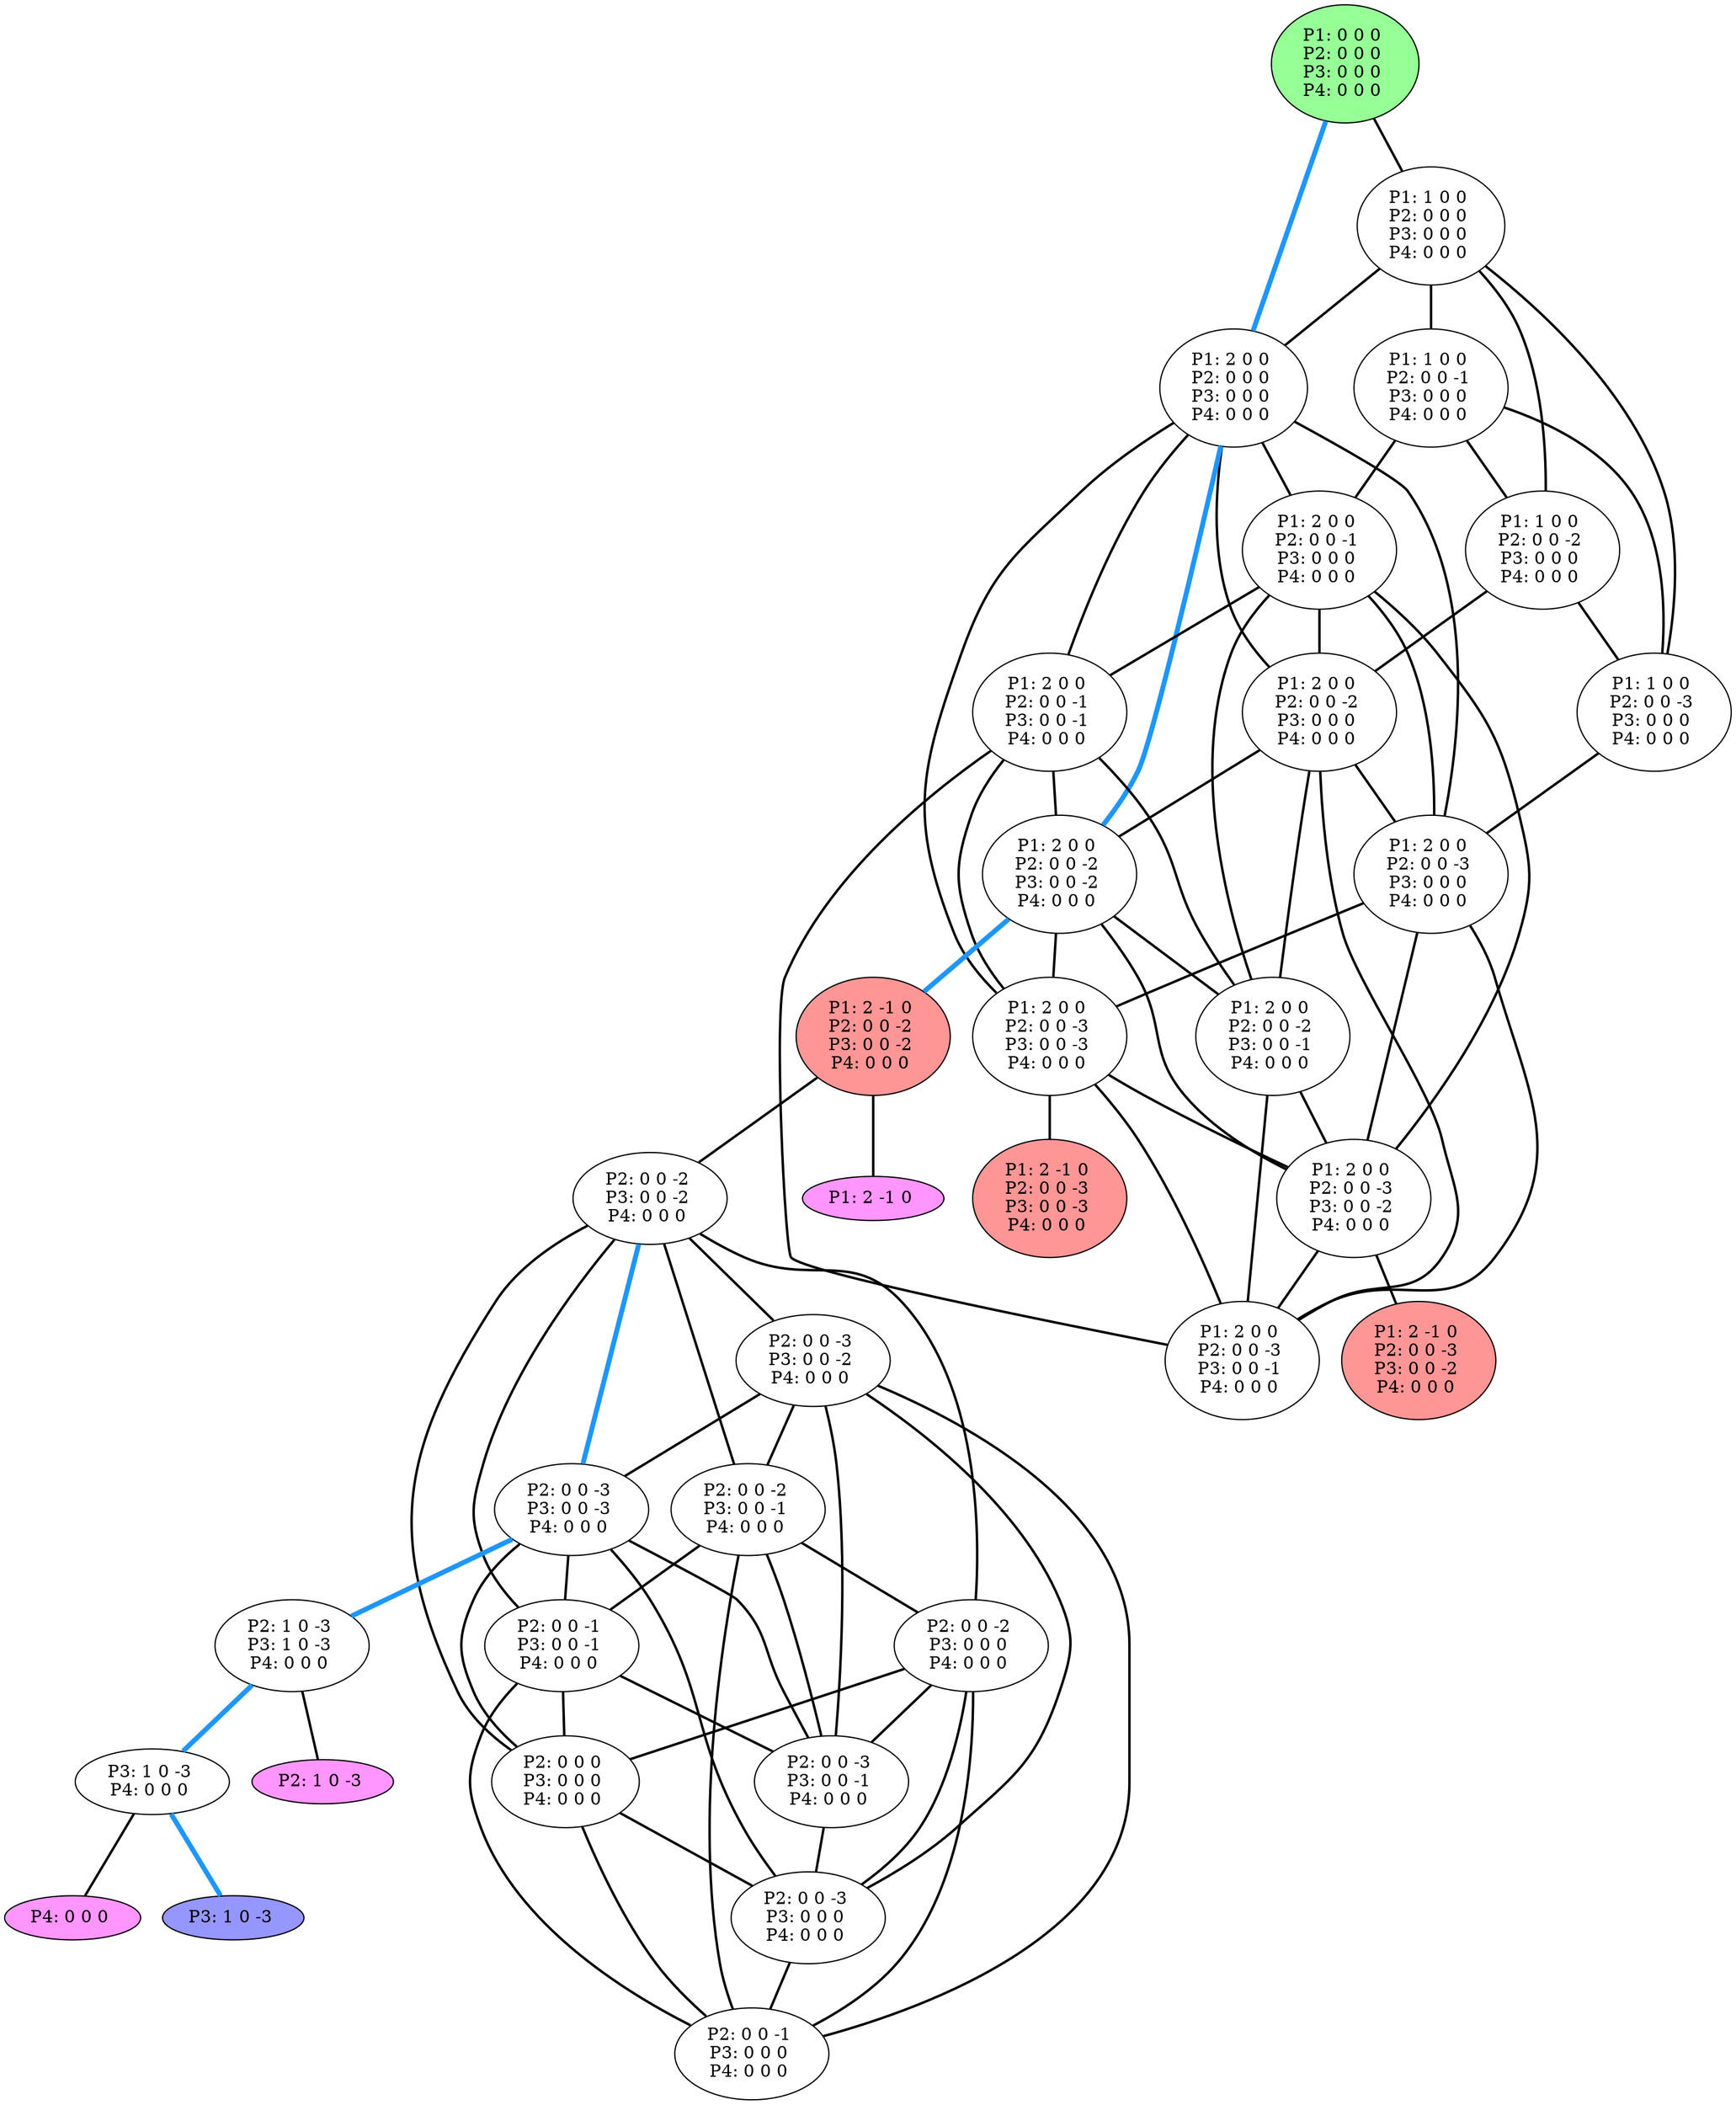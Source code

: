 graph G {
color = "black"
0 [label = "P1: 0 0 0 
P2: 0 0 0 
P3: 0 0 0 
P4: 0 0 0 
",  style="filled", fillcolor = "#96FF96"];
1 [label = "P1: 1 0 0 
P2: 0 0 0 
P3: 0 0 0 
P4: 0 0 0 
"];
2 [label = "P1: 2 0 0 
P2: 0 0 0 
P3: 0 0 0 
P4: 0 0 0 
"];
3 [label = "P1: 1 0 0 
P2: 0 0 -1 
P3: 0 0 0 
P4: 0 0 0 
"];
4 [label = "P1: 1 0 0 
P2: 0 0 -2 
P3: 0 0 0 
P4: 0 0 0 
"];
5 [label = "P1: 1 0 0 
P2: 0 0 -3 
P3: 0 0 0 
P4: 0 0 0 
"];
6 [label = "P1: 2 0 0 
P2: 0 0 -1 
P3: 0 0 0 
P4: 0 0 0 
"];
7 [label = "P1: 2 0 0 
P2: 0 0 -2 
P3: 0 0 0 
P4: 0 0 0 
"];
8 [label = "P1: 2 0 0 
P2: 0 0 -3 
P3: 0 0 0 
P4: 0 0 0 
"];
9 [label = "P1: 2 0 0 
P2: 0 0 -1 
P3: 0 0 -1 
P4: 0 0 0 
"];
10 [label = "P1: 2 0 0 
P2: 0 0 -2 
P3: 0 0 -2 
P4: 0 0 0 
"];
11 [label = "P1: 2 0 0 
P2: 0 0 -3 
P3: 0 0 -3 
P4: 0 0 0 
"];
12 [label = "P1: 2 0 0 
P2: 0 0 -2 
P3: 0 0 -1 
P4: 0 0 0 
"];
13 [label = "P1: 2 0 0 
P2: 0 0 -3 
P3: 0 0 -2 
P4: 0 0 0 
"];
14 [label = "P1: 2 0 0 
P2: 0 0 -3 
P3: 0 0 -1 
P4: 0 0 0 
"];
15 [label = "P1: 2 -1 0 
P2: 0 0 -2 
P3: 0 0 -2 
P4: 0 0 0 
",  style="filled", fillcolor = "#FF9696"];
16 [label = "P1: 2 -1 0 
P2: 0 0 -3 
P3: 0 0 -3 
P4: 0 0 0 
",  style="filled", fillcolor = "#FF9696"];
17 [label = "P1: 2 -1 0 
P2: 0 0 -3 
P3: 0 0 -2 
P4: 0 0 0 
",  style="filled", fillcolor = "#FF9696"];
18 [label = "P1: 2 -1 0 
",  style="filled", fillcolor = "#FF96FF"];
19 [label = "P2: 0 0 -2 
P3: 0 0 -2 
P4: 0 0 0 
"];
20 [label = "P2: 0 0 -3 
P3: 0 0 -2 
P4: 0 0 0 
"];
21 [label = "P2: 0 0 -2 
P3: 0 0 -1 
P4: 0 0 0 
"];
22 [label = "P2: 0 0 -2 
P3: 0 0 0 
P4: 0 0 0 
"];
23 [label = "P2: 0 0 -3 
P3: 0 0 -3 
P4: 0 0 0 
"];
24 [label = "P2: 0 0 -1 
P3: 0 0 -1 
P4: 0 0 0 
"];
25 [label = "P2: 0 0 0 
P3: 0 0 0 
P4: 0 0 0 
"];
26 [label = "P2: 0 0 -3 
P3: 0 0 -1 
P4: 0 0 0 
"];
27 [label = "P2: 0 0 -3 
P3: 0 0 0 
P4: 0 0 0 
"];
28 [label = "P2: 0 0 -1 
P3: 0 0 0 
P4: 0 0 0 
"];
29 [label = "P2: 1 0 -3 
P3: 1 0 -3 
P4: 0 0 0 
"];
30 [label = "P2: 1 0 -3 
",  style="filled", fillcolor = "#FF96FF"];
31 [label = "P3: 1 0 -3 
P4: 0 0 0 
"];
32 [label = "P3: 1 0 -3 
", style="filled", fillcolor = "#9696FF"];
33 [label = "P4: 0 0 0 
",  style="filled", fillcolor = "#FF96FF"];
edge [style=bold];
0 -- 1 [color=black];
0 -- 2 [color="#1E96FF", penwidth=4.0];

1 -- 2 [color=black];
1 -- 3 [color=black];
1 -- 4 [color=black];
1 -- 5 [color=black];

2 -- 6 [color=black];
2 -- 7 [color=black];
2 -- 8 [color=black];
2 -- 9 [color=black];
2 -- 10 [color="#1E96FF", penwidth=4.0];
2 -- 11 [color=black];

3 -- 6 [color=black];
3 -- 4 [color=black];
3 -- 5 [color=black];

4 -- 7 [color=black];
4 -- 5 [color=black];

5 -- 8 [color=black];

6 -- 7 [color=black];
6 -- 8 [color=black];
6 -- 9 [color=black];
6 -- 12 [color=black];
6 -- 13 [color=black];

7 -- 8 [color=black];
7 -- 12 [color=black];
7 -- 10 [color=black];
7 -- 14 [color=black];

8 -- 14 [color=black];
8 -- 13 [color=black];
8 -- 11 [color=black];

9 -- 12 [color=black];
9 -- 14 [color=black];
9 -- 10 [color=black];
9 -- 11 [color=black];

10 -- 15 [color="#1E96FF", penwidth=4.0];
10 -- 13 [color=black];
10 -- 12 [color=black];
10 -- 11 [color=black];

11 -- 16 [color=black];
11 -- 13 [color=black];
11 -- 14 [color=black];

12 -- 14 [color=black];
12 -- 13 [color=black];

13 -- 17 [color=black];
13 -- 14 [color=black];


15 -- 19 [color=black];
15 -- 18 [color=black];



19 -- 20 [color=black];
19 -- 21 [color=black];
19 -- 22 [color=black];
19 -- 23 [color="#1E96FF", penwidth=4.0];
19 -- 24 [color=black];
19 -- 25 [color=black];

20 -- 23 [color=black];
20 -- 26 [color=black];
20 -- 27 [color=black];
20 -- 21 [color=black];
20 -- 28 [color=black];

21 -- 26 [color=black];
21 -- 24 [color=black];
21 -- 22 [color=black];
21 -- 28 [color=black];

22 -- 27 [color=black];
22 -- 28 [color=black];
22 -- 25 [color=black];
22 -- 26 [color=black];

23 -- 26 [color=black];
23 -- 27 [color=black];
23 -- 29 [color="#1E96FF", penwidth=4.0];
23 -- 24 [color=black];
23 -- 25 [color=black];

24 -- 26 [color=black];
24 -- 28 [color=black];
24 -- 25 [color=black];

25 -- 28 [color=black];
25 -- 27 [color=black];

26 -- 27 [color=black];

27 -- 28 [color=black];


29 -- 31 [color="#1E96FF", penwidth=4.0];
29 -- 30 [color=black];

31 -- 33 [color=black];
31 -- 32 [color="#1E96FF", penwidth=4.0];

}
